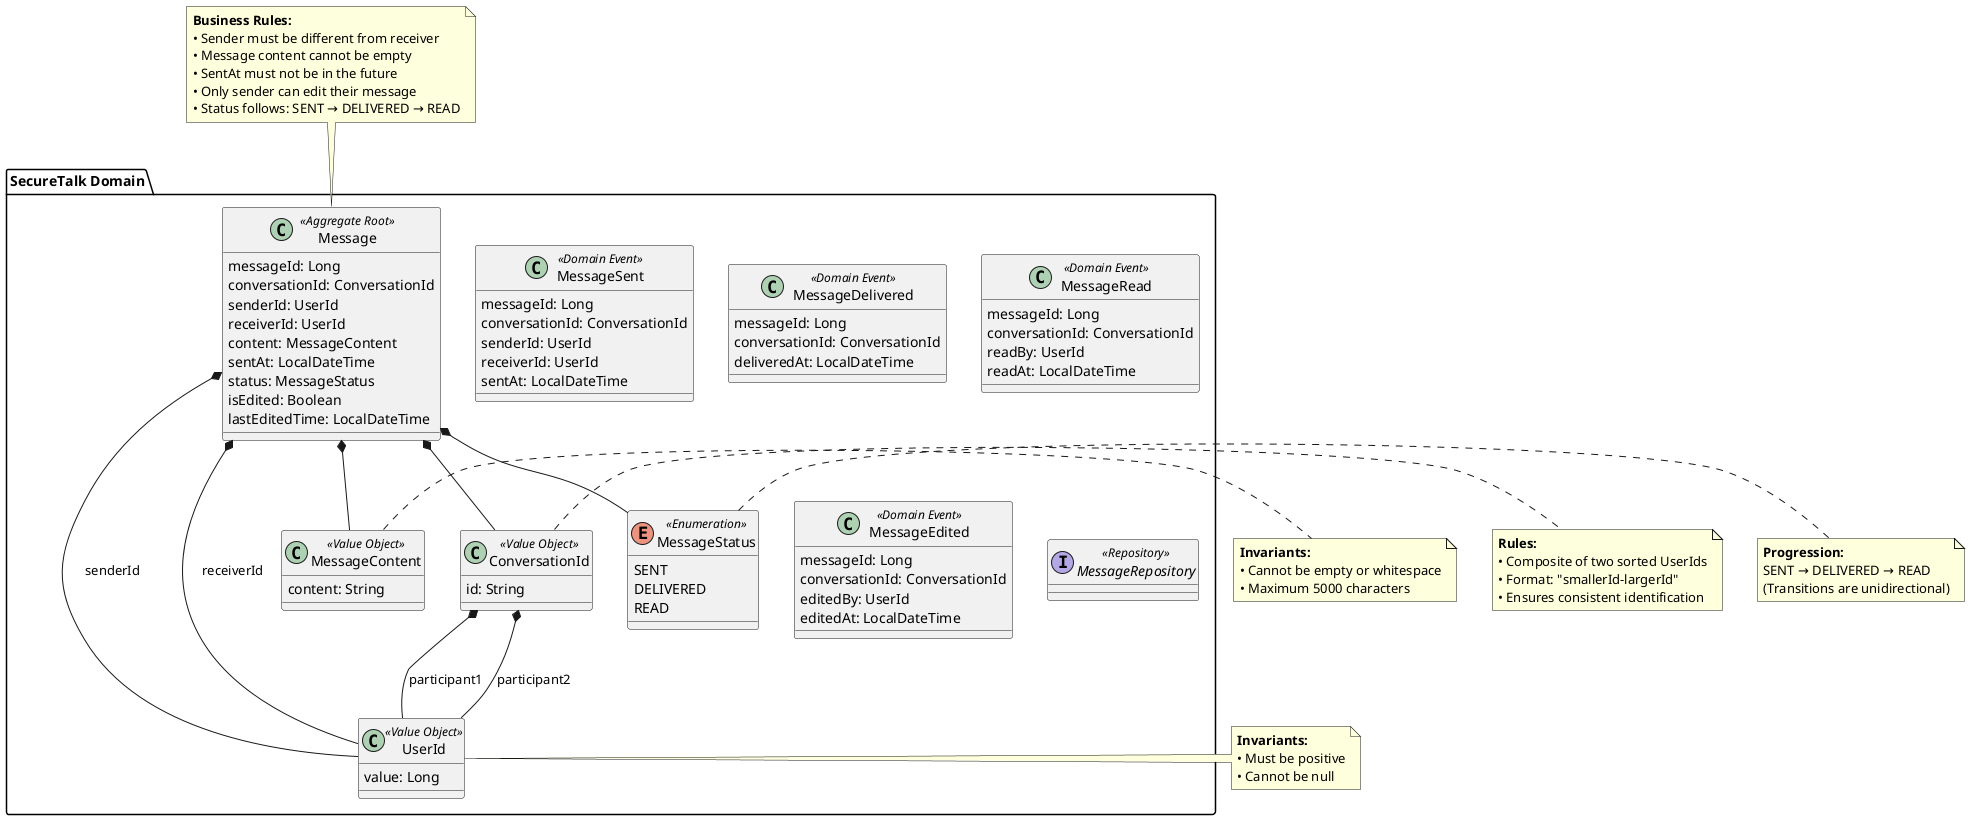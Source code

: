 @startuml SecureTalk_Domain_Model
!define ENTITY class
!define VO class
!define ENUM enum

package "SecureTalk Domain" {

    ENTITY Message <<Aggregate Root>> {
        messageId: Long
        conversationId: ConversationId
        senderId: UserId
        receiverId: UserId
        content: MessageContent
        sentAt: LocalDateTime
        status: MessageStatus
        isEdited: Boolean
        lastEditedTime: LocalDateTime
    }

    VO UserId <<Value Object>> {
        value: Long
    }

    VO MessageContent <<Value Object>> {
        content: String
    }

    VO ConversationId <<Value Object>> {
        id: String
    }

    ENUM MessageStatus <<Enumeration>> {
        SENT
        DELIVERED
        READ
    }

    class MessageSent <<Domain Event>> {
        messageId: Long
        conversationId: ConversationId
        senderId: UserId
        receiverId: UserId
        sentAt: LocalDateTime
    }

    class MessageDelivered <<Domain Event>> {
        messageId: Long
        conversationId: ConversationId
        deliveredAt: LocalDateTime
    }

    class MessageRead <<Domain Event>> {
        messageId: Long
        conversationId: ConversationId
        readBy: UserId
        readAt: LocalDateTime
    }

    class MessageEdited <<Domain Event>> {
        messageId: Long
        conversationId: ConversationId
        editedBy: UserId
        editedAt: LocalDateTime
    }

    interface MessageRepository <<Repository>> {
    }

}

' Relationships
Message *-- UserId : senderId
Message *-- UserId : receiverId
Message *-- MessageContent
Message *-- ConversationId
Message *-- MessageStatus

ConversationId *-- UserId : participant1
ConversationId *-- UserId : participant2

' Business Rules
note top of Message
**Business Rules:**
• Sender must be different from receiver
• Message content cannot be empty
• SentAt must not be in the future
• Only sender can edit their message
• Status follows: SENT → DELIVERED → READ
end note

note right of UserId
**Invariants:**
• Must be positive
• Cannot be null
end note

note right of MessageContent
**Invariants:**
• Cannot be empty or whitespace
• Maximum 5000 characters
end note

note right of ConversationId
**Rules:**
• Composite of two sorted UserIds
• Format: "smallerId-largerId"
• Ensures consistent identification
end note

note right of MessageStatus
**Progression:**
SENT → DELIVERED → READ
(Transitions are unidirectional)
end note

@enduml